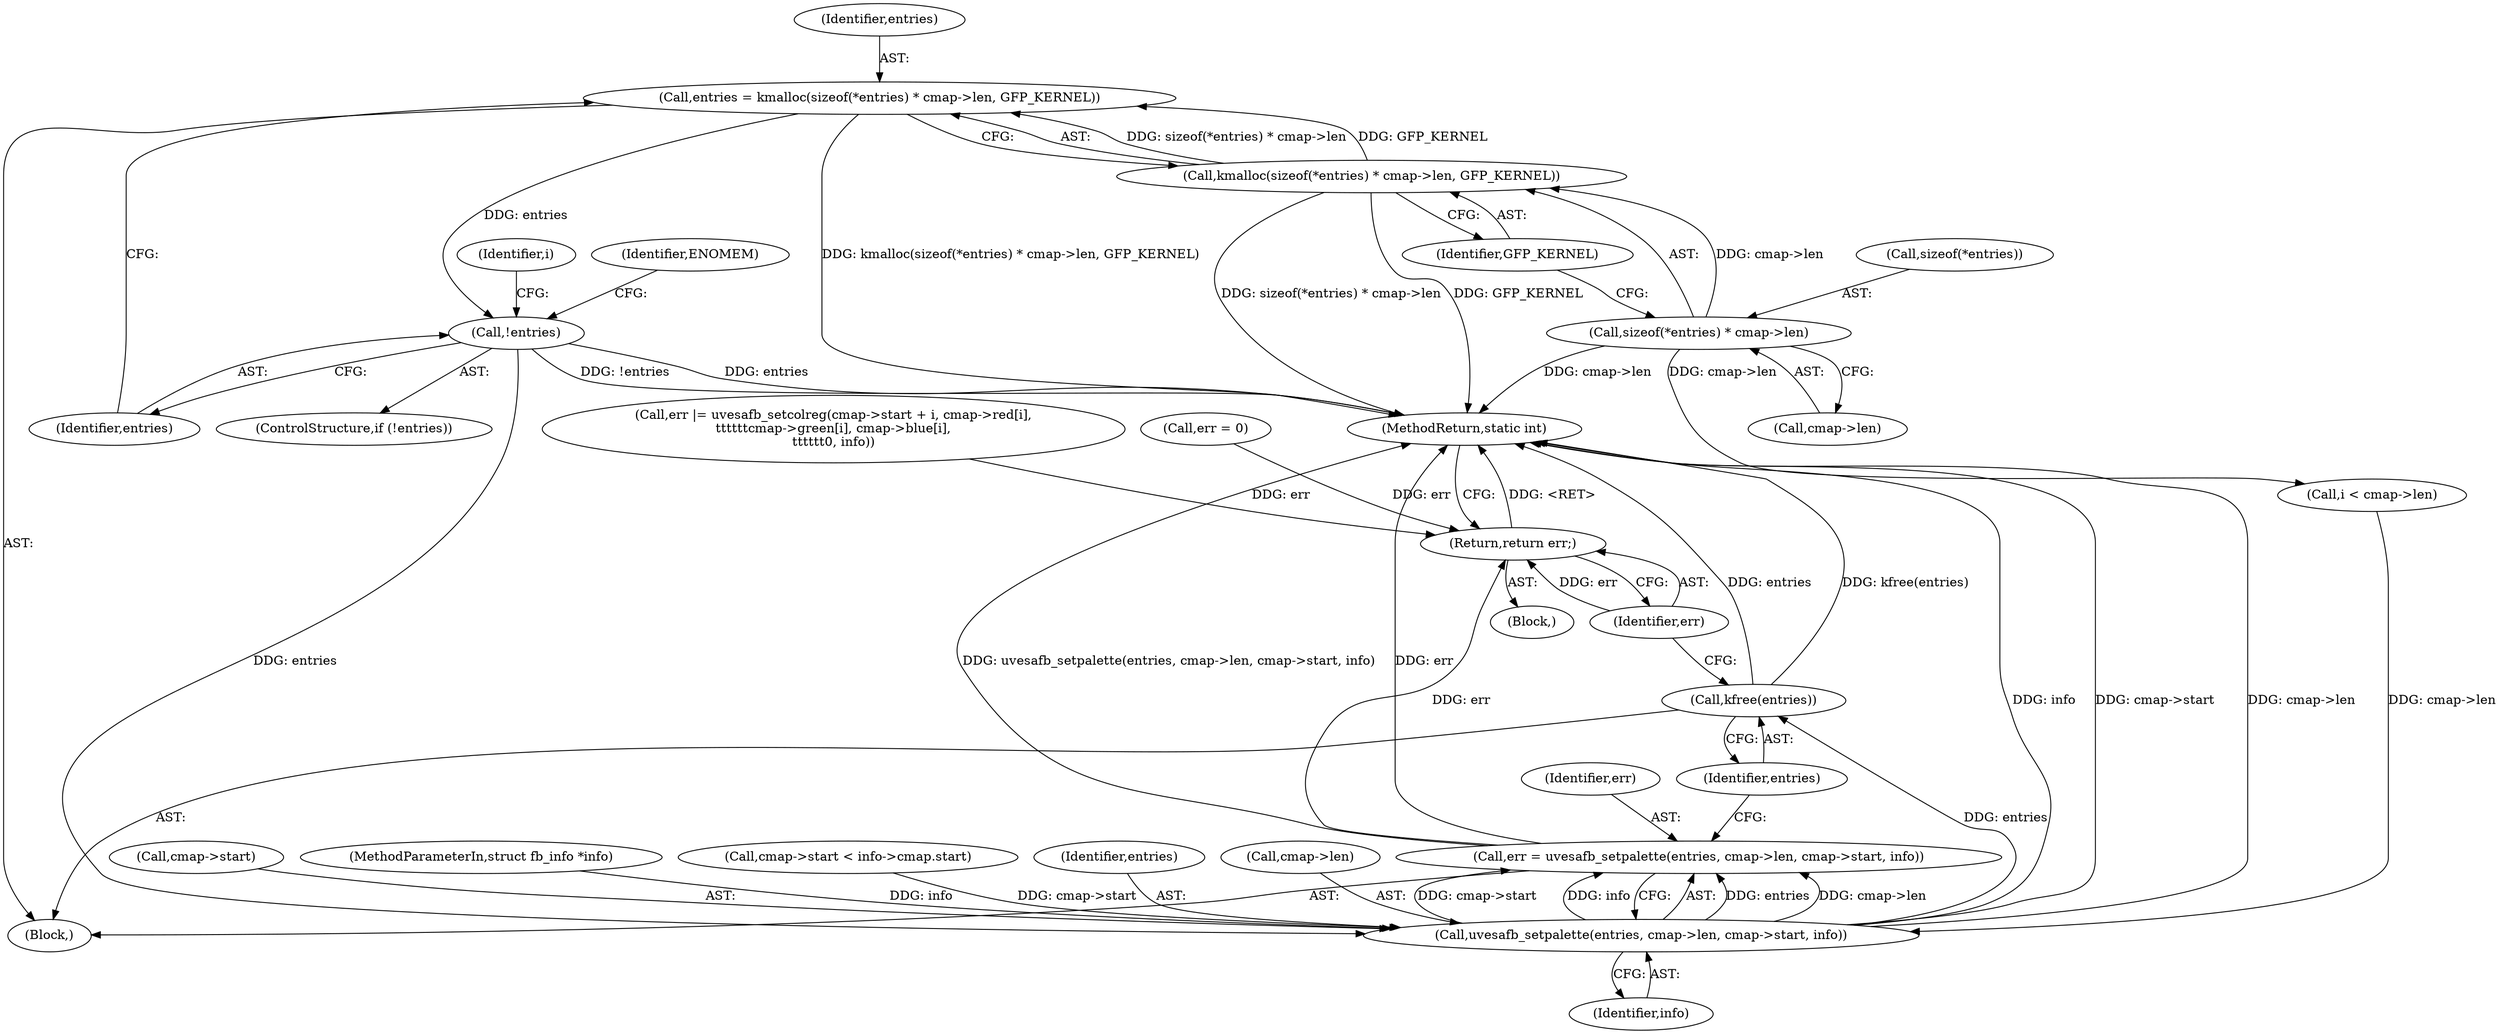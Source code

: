 digraph "0_linux_9f645bcc566a1e9f921bdae7528a01ced5bc3713@pointer" {
"1000159" [label="(Call,entries = kmalloc(sizeof(*entries) * cmap->len, GFP_KERNEL))"];
"1000161" [label="(Call,kmalloc(sizeof(*entries) * cmap->len, GFP_KERNEL))"];
"1000162" [label="(Call,sizeof(*entries) * cmap->len)"];
"1000171" [label="(Call,!entries)"];
"1000236" [label="(Call,uvesafb_setpalette(entries, cmap->len, cmap->start, info))"];
"1000234" [label="(Call,err = uvesafb_setpalette(entries, cmap->len, cmap->start, info))"];
"1000286" [label="(Return,return err;)"];
"1000245" [label="(Call,kfree(entries))"];
"1000180" [label="(Call,i < cmap->len)"];
"1000241" [label="(Call,cmap->start)"];
"1000114" [label="(Call,err = 0)"];
"1000169" [label="(Identifier,GFP_KERNEL)"];
"1000160" [label="(Identifier,entries)"];
"1000166" [label="(Call,cmap->len)"];
"1000286" [label="(Return,return err;)"];
"1000172" [label="(Identifier,entries)"];
"1000125" [label="(Block,)"];
"1000104" [label="(Block,)"];
"1000245" [label="(Call,kfree(entries))"];
"1000178" [label="(Identifier,i)"];
"1000161" [label="(Call,kmalloc(sizeof(*entries) * cmap->len, GFP_KERNEL))"];
"1000246" [label="(Identifier,entries)"];
"1000234" [label="(Call,err = uvesafb_setpalette(entries, cmap->len, cmap->start, info))"];
"1000261" [label="(Call,err |= uvesafb_setcolreg(cmap->start + i, cmap->red[i],\n\t\t\t\t\t\tcmap->green[i], cmap->blue[i],\n\t\t\t\t\t\t0, info))"];
"1000235" [label="(Identifier,err)"];
"1000287" [label="(Identifier,err)"];
"1000163" [label="(Call,sizeof(*entries))"];
"1000103" [label="(MethodParameterIn,struct fb_info *info)"];
"1000159" [label="(Call,entries = kmalloc(sizeof(*entries) * cmap->len, GFP_KERNEL))"];
"1000147" [label="(Call,cmap->start < info->cmap.start)"];
"1000237" [label="(Identifier,entries)"];
"1000175" [label="(Identifier,ENOMEM)"];
"1000170" [label="(ControlStructure,if (!entries))"];
"1000238" [label="(Call,cmap->len)"];
"1000244" [label="(Identifier,info)"];
"1000236" [label="(Call,uvesafb_setpalette(entries, cmap->len, cmap->start, info))"];
"1000171" [label="(Call,!entries)"];
"1000162" [label="(Call,sizeof(*entries) * cmap->len)"];
"1000288" [label="(MethodReturn,static int)"];
"1000159" -> "1000125"  [label="AST: "];
"1000159" -> "1000161"  [label="CFG: "];
"1000160" -> "1000159"  [label="AST: "];
"1000161" -> "1000159"  [label="AST: "];
"1000172" -> "1000159"  [label="CFG: "];
"1000159" -> "1000288"  [label="DDG: kmalloc(sizeof(*entries) * cmap->len, GFP_KERNEL)"];
"1000161" -> "1000159"  [label="DDG: sizeof(*entries) * cmap->len"];
"1000161" -> "1000159"  [label="DDG: GFP_KERNEL"];
"1000159" -> "1000171"  [label="DDG: entries"];
"1000161" -> "1000169"  [label="CFG: "];
"1000162" -> "1000161"  [label="AST: "];
"1000169" -> "1000161"  [label="AST: "];
"1000161" -> "1000288"  [label="DDG: GFP_KERNEL"];
"1000161" -> "1000288"  [label="DDG: sizeof(*entries) * cmap->len"];
"1000162" -> "1000161"  [label="DDG: cmap->len"];
"1000162" -> "1000166"  [label="CFG: "];
"1000163" -> "1000162"  [label="AST: "];
"1000166" -> "1000162"  [label="AST: "];
"1000169" -> "1000162"  [label="CFG: "];
"1000162" -> "1000288"  [label="DDG: cmap->len"];
"1000162" -> "1000180"  [label="DDG: cmap->len"];
"1000171" -> "1000170"  [label="AST: "];
"1000171" -> "1000172"  [label="CFG: "];
"1000172" -> "1000171"  [label="AST: "];
"1000175" -> "1000171"  [label="CFG: "];
"1000178" -> "1000171"  [label="CFG: "];
"1000171" -> "1000288"  [label="DDG: entries"];
"1000171" -> "1000288"  [label="DDG: !entries"];
"1000171" -> "1000236"  [label="DDG: entries"];
"1000236" -> "1000234"  [label="AST: "];
"1000236" -> "1000244"  [label="CFG: "];
"1000237" -> "1000236"  [label="AST: "];
"1000238" -> "1000236"  [label="AST: "];
"1000241" -> "1000236"  [label="AST: "];
"1000244" -> "1000236"  [label="AST: "];
"1000234" -> "1000236"  [label="CFG: "];
"1000236" -> "1000288"  [label="DDG: cmap->len"];
"1000236" -> "1000288"  [label="DDG: info"];
"1000236" -> "1000288"  [label="DDG: cmap->start"];
"1000236" -> "1000234"  [label="DDG: entries"];
"1000236" -> "1000234"  [label="DDG: cmap->len"];
"1000236" -> "1000234"  [label="DDG: cmap->start"];
"1000236" -> "1000234"  [label="DDG: info"];
"1000180" -> "1000236"  [label="DDG: cmap->len"];
"1000147" -> "1000236"  [label="DDG: cmap->start"];
"1000103" -> "1000236"  [label="DDG: info"];
"1000236" -> "1000245"  [label="DDG: entries"];
"1000234" -> "1000125"  [label="AST: "];
"1000235" -> "1000234"  [label="AST: "];
"1000246" -> "1000234"  [label="CFG: "];
"1000234" -> "1000288"  [label="DDG: uvesafb_setpalette(entries, cmap->len, cmap->start, info)"];
"1000234" -> "1000288"  [label="DDG: err"];
"1000234" -> "1000286"  [label="DDG: err"];
"1000286" -> "1000104"  [label="AST: "];
"1000286" -> "1000287"  [label="CFG: "];
"1000287" -> "1000286"  [label="AST: "];
"1000288" -> "1000286"  [label="CFG: "];
"1000286" -> "1000288"  [label="DDG: <RET>"];
"1000287" -> "1000286"  [label="DDG: err"];
"1000114" -> "1000286"  [label="DDG: err"];
"1000261" -> "1000286"  [label="DDG: err"];
"1000245" -> "1000125"  [label="AST: "];
"1000245" -> "1000246"  [label="CFG: "];
"1000246" -> "1000245"  [label="AST: "];
"1000287" -> "1000245"  [label="CFG: "];
"1000245" -> "1000288"  [label="DDG: kfree(entries)"];
"1000245" -> "1000288"  [label="DDG: entries"];
}

